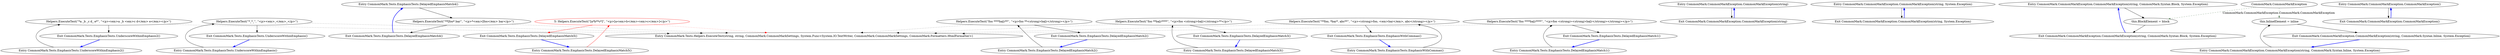 digraph  {
m0_19 [cluster="CommonMark.Tests.EmphasisTests.DelayedEmphasisMatch4()", file="EmphasisTests.cs", label="Entry CommonMark.Tests.EmphasisTests.DelayedEmphasisMatch4()", span="64-64"];
m0_20 [cluster="CommonMark.Tests.EmphasisTests.DelayedEmphasisMatch4()", file="EmphasisTests.cs", label="Helpers.ExecuteTest(''**[foo* bar'', ''<p>*<em>[foo</em> bar</p>'')", span="66-66"];
m0_21 [cluster="CommonMark.Tests.EmphasisTests.DelayedEmphasisMatch4()", file="EmphasisTests.cs", label="Exit CommonMark.Tests.EmphasisTests.DelayedEmphasisMatch4()", span="64-64"];
m0_3 [cluster="CommonMark.Tests.Helpers.ExecuteTest(string, string, CommonMark.CommonMarkSettings, System.Func<System.IO.TextWriter, CommonMark.CommonMarkSettings, CommonMark.Formatters.HtmlFormatter>)", file="EmphasisTests.cs", label="Entry CommonMark.Tests.Helpers.ExecuteTest(string, string, CommonMark.CommonMarkSettings, System.Func<System.IO.TextWriter, CommonMark.CommonMarkSettings, CommonMark.Formatters.HtmlFormatter>)", span="18-18"];
m0_4 [cluster="CommonMark.Tests.EmphasisTests.UnderscoreWithinEmphasis2()", file="EmphasisTests.cs", label="Entry CommonMark.Tests.EmphasisTests.UnderscoreWithinEmphasis2()", span="24-24"];
m0_5 [cluster="CommonMark.Tests.EmphasisTests.UnderscoreWithinEmphasis2()", file="EmphasisTests.cs", label="Helpers.ExecuteTest(''*a _b _c d_ e*'', ''<p><em>a _b <em>c d</em> e</em></p>'')", span="28-28"];
m0_6 [cluster="CommonMark.Tests.EmphasisTests.UnderscoreWithinEmphasis2()", file="EmphasisTests.cs", label="Exit CommonMark.Tests.EmphasisTests.UnderscoreWithinEmphasis2()", span="24-24"];
m0_0 [cluster="CommonMark.Tests.EmphasisTests.UnderscoreWithinEmphasis()", file="EmphasisTests.cs", label="Entry CommonMark.Tests.EmphasisTests.UnderscoreWithinEmphasis()", span="14-14"];
m0_1 [cluster="CommonMark.Tests.EmphasisTests.UnderscoreWithinEmphasis()", file="EmphasisTests.cs", label="Helpers.ExecuteTest(''*_*_'', ''<p><em>_</em>_</p>'')", span="19-19"];
m0_2 [cluster="CommonMark.Tests.EmphasisTests.UnderscoreWithinEmphasis()", file="EmphasisTests.cs", label="Exit CommonMark.Tests.EmphasisTests.UnderscoreWithinEmphasis()", span="14-14"];
m0_22 [cluster="CommonMark.Tests.EmphasisTests.DelayedEmphasisMatch5()", file="EmphasisTests.cs", label="Entry CommonMark.Tests.EmphasisTests.DelayedEmphasisMatch5()", span="71-71"];
m0_23 [cluster="CommonMark.Tests.EmphasisTests.DelayedEmphasisMatch5()", color=red, community=0, file="EmphasisTests.cs", label="5: Helpers.ExecuteTest(''[a*b**c*]'', ''<p>[a<em>b</em><em>c</em>]</p>'')", span="73-73"];
m0_24 [cluster="CommonMark.Tests.EmphasisTests.DelayedEmphasisMatch5()", file="EmphasisTests.cs", label="Exit CommonMark.Tests.EmphasisTests.DelayedEmphasisMatch5()", span="71-71"];
m0_13 [cluster="CommonMark.Tests.EmphasisTests.DelayedEmphasisMatch2()", file="EmphasisTests.cs", label="Entry CommonMark.Tests.EmphasisTests.DelayedEmphasisMatch2()", span="48-48"];
m0_14 [cluster="CommonMark.Tests.EmphasisTests.DelayedEmphasisMatch2()", file="EmphasisTests.cs", label="Helpers.ExecuteTest(''foo ****ba[r**'', ''<p>foo **<strong>ba[r</strong></p>'')", span="51-51"];
m0_15 [cluster="CommonMark.Tests.EmphasisTests.DelayedEmphasisMatch2()", file="EmphasisTests.cs", label="Exit CommonMark.Tests.EmphasisTests.DelayedEmphasisMatch2()", span="48-48"];
m0_16 [cluster="CommonMark.Tests.EmphasisTests.DelayedEmphasisMatch3()", file="EmphasisTests.cs", label="Entry CommonMark.Tests.EmphasisTests.DelayedEmphasisMatch3()", span="56-56"];
m0_17 [cluster="CommonMark.Tests.EmphasisTests.DelayedEmphasisMatch3()", file="EmphasisTests.cs", label="Helpers.ExecuteTest(''foo **ba[r****'', ''<p>foo <strong>ba[r</strong>**</p>'')", span="59-59"];
m0_18 [cluster="CommonMark.Tests.EmphasisTests.DelayedEmphasisMatch3()", file="EmphasisTests.cs", label="Exit CommonMark.Tests.EmphasisTests.DelayedEmphasisMatch3()", span="56-56"];
m0_7 [cluster="CommonMark.Tests.EmphasisTests.EmphasisWithCommas()", file="EmphasisTests.cs", label="Entry CommonMark.Tests.EmphasisTests.EmphasisWithCommas()", span="33-33"];
m0_8 [cluster="CommonMark.Tests.EmphasisTests.EmphasisWithCommas()", file="EmphasisTests.cs", label="Helpers.ExecuteTest(''**foo, *bar*, abc**'', ''<p><strong>foo, <em>bar</em>, abc</strong></p>'')", span="35-35"];
m0_9 [cluster="CommonMark.Tests.EmphasisTests.EmphasisWithCommas()", file="EmphasisTests.cs", label="Exit CommonMark.Tests.EmphasisTests.EmphasisWithCommas()", span="33-33"];
m0_10 [cluster="CommonMark.Tests.EmphasisTests.DelayedEmphasisMatch1()", file="EmphasisTests.cs", label="Entry CommonMark.Tests.EmphasisTests.DelayedEmphasisMatch1()", span="40-40"];
m0_11 [cluster="CommonMark.Tests.EmphasisTests.DelayedEmphasisMatch1()", file="EmphasisTests.cs", label="Helpers.ExecuteTest(''foo ****ba[r****'', ''<p>foo <strong><strong>ba[r</strong></strong></p>'')", span="43-43"];
m0_12 [cluster="CommonMark.Tests.EmphasisTests.DelayedEmphasisMatch1()", file="EmphasisTests.cs", label="Exit CommonMark.Tests.EmphasisTests.DelayedEmphasisMatch1()", span="40-40"];
m2_2 [cluster="CommonMark.CommonMarkException.CommonMarkException(string)", file="InlineStack.cs", label="Entry CommonMark.CommonMarkException.CommonMarkException(string)", span="26-26"];
m2_3 [cluster="CommonMark.CommonMarkException.CommonMarkException(string)", file="InlineStack.cs", label="Exit CommonMark.CommonMarkException.CommonMarkException(string)", span="26-26"];
m2_4 [cluster="CommonMark.CommonMarkException.CommonMarkException(string, System.Exception)", file="InlineStack.cs", label="Entry CommonMark.CommonMarkException.CommonMarkException(string, System.Exception)", span="27-27"];
m2_5 [cluster="CommonMark.CommonMarkException.CommonMarkException(string, System.Exception)", file="InlineStack.cs", label="Exit CommonMark.CommonMarkException.CommonMarkException(string, System.Exception)", span="27-27"];
m2_9 [cluster="CommonMark.CommonMarkException.CommonMarkException(string, CommonMark.Syntax.Block, System.Exception)", file="InlineStack.cs", label="Entry CommonMark.CommonMarkException.CommonMarkException(string, CommonMark.Syntax.Block, System.Exception)", span="32-32"];
m2_10 [cluster="CommonMark.CommonMarkException.CommonMarkException(string, CommonMark.Syntax.Block, System.Exception)", file="InlineStack.cs", label="this.BlockElement = block", span="34-34"];
m2_11 [cluster="CommonMark.CommonMarkException.CommonMarkException(string, CommonMark.Syntax.Block, System.Exception)", file="InlineStack.cs", label="Exit CommonMark.CommonMarkException.CommonMarkException(string, CommonMark.Syntax.Block, System.Exception)", span="32-32"];
m2_0 [cluster="CommonMark.CommonMarkException.CommonMarkException()", file="InlineStack.cs", label="Entry CommonMark.CommonMarkException.CommonMarkException()", span="25-25"];
m2_1 [cluster="CommonMark.CommonMarkException.CommonMarkException()", file="InlineStack.cs", label="Exit CommonMark.CommonMarkException.CommonMarkException()", span="25-25"];
m2_6 [cluster="CommonMark.CommonMarkException.CommonMarkException(string, CommonMark.Syntax.Inline, System.Exception)", file="InlineStack.cs", label="Entry CommonMark.CommonMarkException.CommonMarkException(string, CommonMark.Syntax.Inline, System.Exception)", span="28-28"];
m2_7 [cluster="CommonMark.CommonMarkException.CommonMarkException(string, CommonMark.Syntax.Inline, System.Exception)", file="InlineStack.cs", label="this.InlineElement = inline", span="30-30"];
m2_8 [cluster="CommonMark.CommonMarkException.CommonMarkException(string, CommonMark.Syntax.Inline, System.Exception)", file="InlineStack.cs", label="Exit CommonMark.CommonMarkException.CommonMarkException(string, CommonMark.Syntax.Inline, System.Exception)", span="28-28"];
m2_12 [file="InlineStack.cs", label="CommonMark.CommonMarkException", span=""];
m0_19 -> m0_20  [key=0, style=solid];
m0_20 -> m0_21  [key=0, style=solid];
m0_20 -> m0_3  [key=2, style=dotted];
m0_21 -> m0_19  [color=blue, key=0, style=bold];
m0_4 -> m0_5  [key=0, style=solid];
m0_5 -> m0_6  [key=0, style=solid];
m0_5 -> m0_3  [key=2, style=dotted];
m0_6 -> m0_4  [color=blue, key=0, style=bold];
m0_0 -> m0_1  [key=0, style=solid];
m0_1 -> m0_2  [key=0, style=solid];
m0_1 -> m0_3  [key=2, style=dotted];
m0_2 -> m0_0  [color=blue, key=0, style=bold];
m0_22 -> m0_23  [color=red, key=0, style=solid];
m0_23 -> m0_24  [color=red, key=0, style=solid];
m0_23 -> m0_3  [color=red, key=2, style=dotted];
m0_24 -> m0_22  [color=blue, key=0, style=bold];
m0_13 -> m0_14  [key=0, style=solid];
m0_14 -> m0_15  [key=0, style=solid];
m0_14 -> m0_3  [key=2, style=dotted];
m0_15 -> m0_13  [color=blue, key=0, style=bold];
m0_16 -> m0_17  [key=0, style=solid];
m0_17 -> m0_18  [key=0, style=solid];
m0_17 -> m0_3  [key=2, style=dotted];
m0_18 -> m0_16  [color=blue, key=0, style=bold];
m0_7 -> m0_8  [key=0, style=solid];
m0_8 -> m0_9  [key=0, style=solid];
m0_8 -> m0_3  [key=2, style=dotted];
m0_9 -> m0_7  [color=blue, key=0, style=bold];
m0_10 -> m0_11  [key=0, style=solid];
m0_11 -> m0_12  [key=0, style=solid];
m0_11 -> m0_3  [key=2, style=dotted];
m0_12 -> m0_10  [color=blue, key=0, style=bold];
m2_2 -> m2_3  [key=0, style=solid];
m2_3 -> m2_2  [color=blue, key=0, style=bold];
m2_4 -> m2_5  [key=0, style=solid];
m2_5 -> m2_4  [color=blue, key=0, style=bold];
m2_9 -> m2_10  [key=0, style=solid];
m2_10 -> m2_11  [key=0, style=solid];
m2_11 -> m2_9  [color=blue, key=0, style=bold];
m2_0 -> m2_1  [key=0, style=solid];
m2_1 -> m2_0  [color=blue, key=0, style=bold];
m2_6 -> m2_7  [key=0, style=solid];
m2_7 -> m2_8  [key=0, style=solid];
m2_8 -> m2_6  [color=blue, key=0, style=bold];
m2_12 -> m2_7  [color=darkseagreen4, key=1, label="CommonMark.CommonMarkException", style=dashed];
m2_12 -> m2_10  [color=darkseagreen4, key=1, label="CommonMark.CommonMarkException", style=dashed];
}
